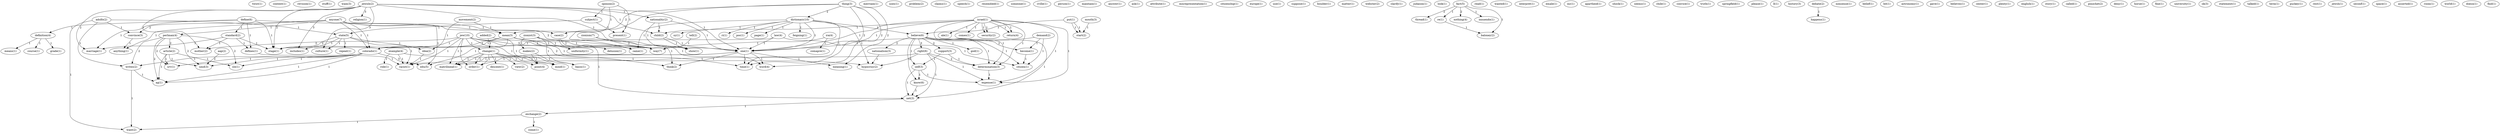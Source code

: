 digraph G {
  twist [ label="twist(1)" ];
  context [ label="context(1)" ];
  revision [ label="revision(1)" ];
  stuff [ label="stuff(1)" ];
  wam [ label="wam(3)" ];
  define [ label="define(6)" ];
  standard [ label="standard(2)" ];
  defines [ label="defines(1)" ];
  definition [ label="definition(4)" ];
  marriage [ label="marriage(1)" ];
  stage [ label="stage(1)" ];
  way [ label="way(7)" ];
  merriam [ label="merriam(1)" ];
  uses [ label="uses(1)" ];
  anyone [ label="anyone(7)" ];
  case [ label="case(2)" ];
  perlman [ label="perlman(4)" ];
  mean [ label="mean(3)" ];
  convince [ label="convince(3)" ];
  colorado [ label="colorado(3)" ];
  edu [ label="edu(5)" ];
  anything [ label="anything(1)" ];
  colorado [ label="colorado(1)" ];
  problem [ label="problem(2)" ];
  opinion [ label="opinion(2)" ];
  subject [ label="subject(1)" ];
  present [ label="present(1)" ];
  change [ label="change(2)" ];
  descent [ label="descent(1)" ];
  view [ label="view(2)" ];
  point [ label="point(4)" ];
  mind [ label="mind(1)" ];
  matrilineal [ label="matrilineal(1)" ];
  order [ label="order(1)" ];
  example [ label="example(4)" ];
  role [ label="role(1)" ];
  hypocrisy [ label="hypocrisy(2)" ];
  racist [ label="racist(1)" ];
  put [ label="put(2)" ];
  believe [ label="believe(6)" ];
  start [ label="start(2)" ];
  mother [ label="mother(2)" ];
  claims [ label="claims(1)" ];
  speech [ label="speech(1)" ];
  resembled [ label="resembled(1)" ];
  someone [ label="someone(1)" ];
  cville [ label="cville(1)" ];
  person [ label="person(1)" ];
  grade [ label="grade(1)" ];
  means [ label="means(1)" ];
  course [ label="course(1)" ];
  maintain [ label="maintain(1)" ];
  zionist [ label="zionist(3)" ];
  uniformity [ label="uniformity(1)" ];
  makes [ label="makes(2)" ];
  basis [ label="basis(1)" ];
  answer [ label="answer(1)" ];
  delusion [ label="delusion(1)" ];
  net [ label="net(3)" ];
  ask [ label="ask(1)" ];
  attribute [ label="attribute(1)" ];
  misrepresentation [ label="misrepresentation(1)" ];
  thing [ label="thing(3)" ];
  dictionary [ label="dictionary(10)" ];
  came [ label="came(1)" ];
  meaning [ label="meaning(1)" ];
  time [ label="time(1)" ];
  word [ label="word(4)" ];
  citizenship [ label="citizenship(1)" ];
  europe [ label="europe(1)" ];
  use [ label="use(1)" ];
  jewish [ label="jewish(2)" ];
  nationality [ label="nationality(2)" ];
  religion [ label="religion(1)" ];
  culture [ label="culture(1)" ];
  child [ label="child(2)" ];
  show [ label="show(1)" ];
  one [ label="one(1)" ];
  includes [ label="includes(1)" ];
  feigning [ label="feigning(1)" ];
  sy [ label="sy(1)" ];
  ri [ label="ri(1)" ];
  poc [ label="poc(1)" ];
  page [ label="page(1)" ];
  suppose [ label="suppose(1)" ];
  adolfo [ label="adolfo(2)" ];
  state [ label="state(5)" ];
  writes [ label="writes(2)" ];
  want [ label="want(2)" ];
  article [ label="article(2)" ];
  slo [ label="slo(1)" ];
  srv [ label="srv(1)" ];
  umd [ label="umd(3)" ];
  ag [ label="ag(1)" ];
  god [ label="god(1)" ];
  support [ label="support(3)" ];
  self [ label="self(3)" ];
  nationalism [ label="nationalism(3)" ];
  become [ label="become(1)" ];
  know [ label="know(6)" ];
  right [ label="right(6)" ];
  citizen [ label="citizen(1)" ];
  determination [ label="determination(3)" ];
  demand [ label="demand(2)" ];
  movement [ label="movement(2)" ];
  idea [ label="idea(2)" ];
  boulder [ label="boulder(1)" ];
  expense [ label="expense(1)" ];
  matter [ label="matter(1)" ];
  added [ label="added(2)" ];
  change [ label="change(1)" ];
  webster [ label="webster(2)" ];
  clarify [ label="clarify(1)" ];
  judaism [ label="judaism(1)" ];
  look [ label="look(1)" ];
  fact [ label="fact(5)" ];
  thread [ label="thread(1)" ];
  re [ label="re(1)" ];
  nothing [ label="nothing(4)" ];
  innuendo [ label="innuendo(1)" ];
  baloney [ label="baloney(2)" ];
  read [ label="read(1)" ];
  wanted [ label="wanted(1)" ];
  law [ label="law(4)" ];
  ira [ label="ira(4)" ];
  comapre [ label="comapre(1)" ];
  interpret [ label="interpret(1)" ];
  emale [ label="emale(1)" ];
  inc [ label="inc(1)" ];
  apartheid [ label="apartheid(1)" ];
  repeat [ label="repeat(1)" ];
  shock [ label="shock(1)" ];
  seems [ label="seems(1)" ];
  chile [ label="chile(1)" ];
  convice [ label="convice(1)" ];
  mouth [ label="mouth(3)" ];
  exchange [ label="exchange(2)" ];
  truth [ label="truth(1)" ];
  springfield [ label="springfield(1)" ];
  jew [ label="jew(10)" ];
  think [ label="think(2)" ];
  please [ label="please(1)" ];
  ll [ label="ll(1)" ];
  history [ label="history(3)" ];
  debate [ label="debate(2)" ];
  happens [ label="happens(1)" ];
  nonsense [ label="nonsense(1)" ];
  belief [ label="belief(1)" ];
  bit [ label="bit(1)" ];
  astronomy [ label="astronomy(1)" ];
  gave [ label="gave(1)" ];
  believes [ label="believes(1)" ];
  put [ label="put(1)" ];
  israel [ label="israel(7)" ];
  ale [ label="ale(1)" ];
  comes [ label="comes(1)" ];
  security [ label="security(2)" ];
  return [ label="return(4)" ];
  center [ label="center(1)" ];
  aap [ label="aap(2)" ];
  plenty [ label="plenty(1)" ];
  english [ label="english(1)" ];
  story [ label="story(1)" ];
  tell [ label="tell(2)" ];
  come [ label="come(1)" ];
  called [ label="called(1)" ];
  pinochet [ label="pinochet(2)" ];
  deny [ label="deny(1)" ];
  horse [ label="horse(1)" ];
  fine [ label="fine(1)" ];
  university [ label="university(1)" ];
  ok [ label="ok(3)" ];
  statement [ label="statement(1)" ];
  talked [ label="talked(1)" ];
  term [ label="term(1)" ];
  puckey [ label="puckey(1)" ];
  rest [ label="rest(1)" ];
  jewsh [ label="jewsh(1)" ];
  seconf [ label="seconf(1)" ];
  israel [ label="israel(1)" ];
  space [ label="space(1)" ];
  asserted [ label="asserted(1)" ];
  room [ label="room(1)" ];
  zionism [ label="zionism(7)" ];
  world [ label="world(1)" ];
  doesn [ label="doesn(1)" ];
  find [ label="find(1)" ];
  define -> standard [ label="1" ];
  define -> defines [ label="1" ];
  define -> definition [ label="1" ];
  define -> marriage [ label="1" ];
  define -> stage [ label="1" ];
  define -> way [ label="2" ];
  anyone -> case [ label="1" ];
  anyone -> perlman [ label="1" ];
  anyone -> mean [ label="1" ];
  anyone -> convince [ label="2" ];
  anyone -> colorado [ label="1" ];
  anyone -> edu [ label="1" ];
  anyone -> anything [ label="1" ];
  anyone -> colorado [ label="1" ];
  opinion -> case [ label="1" ];
  opinion -> subject [ label="1" ];
  opinion -> present [ label="1" ];
  change -> descent [ label="1" ];
  change -> view [ label="1" ];
  change -> point [ label="1" ];
  change -> mind [ label="1" ];
  change -> matrilineal [ label="1" ];
  change -> order [ label="1" ];
  example -> role [ label="1" ];
  example -> hypocrisy [ label="1" ];
  example -> racist [ label="1" ];
  put -> believe [ label="1" ];
  put -> start [ label="1" ];
  standard -> defines [ label="1" ];
  standard -> marriage [ label="1" ];
  standard -> stage [ label="1" ];
  standard -> mother [ label="1" ];
  defines -> racist [ label="1" ];
  definition -> grade [ label="1" ];
  definition -> means [ label="1" ];
  definition -> course [ label="1" ];
  zionist -> uniformity [ label="1" ];
  zionist -> makes [ label="1" ];
  zionist -> basis [ label="1" ];
  zionist -> way [ label="1" ];
  case -> delusion [ label="1" ];
  case -> net [ label="1" ];
  thing -> dictionary [ label="2" ];
  thing -> mean [ label="2" ];
  thing -> came [ label="2" ];
  thing -> meaning [ label="2" ];
  thing -> time [ label="2" ];
  thing -> word [ label="2" ];
  jewish -> marriage [ label="2" ];
  jewish -> nationality [ label="1" ];
  jewish -> religion [ label="3" ];
  jewish -> culture [ label="3" ];
  jewish -> child [ label="1" ];
  jewish -> show [ label="1" ];
  jewish -> stage [ label="2" ];
  jewish -> one [ label="1" ];
  jewish -> includes [ label="3" ];
  jewish -> mother [ label="1" ];
  dictionary -> believe [ label="1" ];
  dictionary -> feigning [ label="1" ];
  dictionary -> sy [ label="1" ];
  dictionary -> ri [ label="1" ];
  dictionary -> came [ label="1" ];
  dictionary -> poc [ label="1" ];
  dictionary -> hypocrisy [ label="1" ];
  dictionary -> page [ label="1" ];
  dictionary -> one [ label="1" ];
  dictionary -> time [ label="1" ];
  adolfo -> convince [ label="1" ];
  adolfo -> state [ label="1" ];
  adolfo -> writes [ label="1" ];
  adolfo -> want [ label="1" ];
  perlman -> article [ label="2" ];
  perlman -> slo [ label="2" ];
  perlman -> srv [ label="2" ];
  perlman -> umd [ label="2" ];
  perlman -> writes [ label="2" ];
  perlman -> ag [ label="2" ];
  believe -> god [ label="1" ];
  believe -> support [ label="2" ];
  believe -> self [ label="1" ];
  believe -> nationalism [ label="2" ];
  believe -> become [ label="2" ];
  believe -> know [ label="1" ];
  believe -> right [ label="3" ];
  believe -> net [ label="1" ];
  believe -> citizen [ label="1" ];
  believe -> determination [ label="1" ];
  demand -> become [ label="1" ];
  demand -> citizen [ label="1" ];
  demand -> one [ label="1" ];
  movement -> mean [ label="1" ];
  movement -> idea [ label="1" ];
  support -> self [ label="1" ];
  support -> determination [ label="1" ];
  self -> know [ label="1" ];
  self -> net [ label="1" ];
  self -> expense [ label="1" ];
  article -> slo [ label="1" ];
  article -> srv [ label="1" ];
  article -> umd [ label="1" ];
  article -> ag [ label="1" ];
  subject -> state [ label="1" ];
  subject -> present [ label="1" ];
  added -> change [ label="1" ];
  added -> mind [ label="1" ];
  nationalism -> hypocrisy [ label="1" ];
  mean -> came [ label="1" ];
  mean -> colorado [ label="1" ];
  mean -> edu [ label="1" ];
  mean -> colorado [ label="1" ];
  mean -> time [ label="1" ];
  mean -> word [ label="1" ];
  become -> citizen [ label="1" ];
  fact -> thread [ label="2" ];
  fact -> re [ label="1" ];
  fact -> nothing [ label="2" ];
  fact -> innuendo [ label="1" ];
  fact -> baloney [ label="1" ];
  nationality -> child [ label="1" ];
  nationality -> show [ label="1" ];
  nationality -> one [ label="1" ];
  know -> net [ label="1" ];
  right -> net [ label="1" ];
  right -> hypocrisy [ label="2" ];
  right -> racist [ label="1" ];
  right -> determination [ label="2" ];
  right -> expense [ label="1" ];
  law -> citizen [ label="1" ];
  law -> stage [ label="1" ];
  law -> one [ label="1" ];
  ira -> comapre [ label="1" ];
  ira -> way [ label="1" ];
  convince -> anything [ label="1" ];
  state -> idea [ label="1" ];
  state -> culture [ label="1" ];
  state -> repeat [ label="1" ];
  state -> racist [ label="1" ];
  state -> stage [ label="2" ];
  state -> includes [ label="1" ];
  makes -> basis [ label="1" ];
  makes -> point [ label="1" ];
  idea -> racist [ label="1" ];
  mouth -> start [ label="1" ];
  net -> exchange [ label="1" ];
  colorado -> edu [ label="3" ];
  colorado -> slo [ label="1" ];
  colorado -> srv [ label="1" ];
  colorado -> umd [ label="1" ];
  colorado -> writes [ label="1" ];
  colorado -> ag [ label="1" ];
  jew -> point [ label="1" ];
  jew -> racist [ label="1" ];
  jew -> change [ label="1" ];
  jew -> stage [ label="1" ];
  jew -> one [ label="1" ];
  jew -> way [ label="3" ];
  jew -> matrilineal [ label="1" ];
  jew -> order [ label="1" ];
  jew -> think [ label="2" ];
  jew -> mother [ label="2" ];
  debate -> happens [ label="1" ];
  put -> start [ label="1" ];
  israel -> ale [ label="1" ];
  israel -> comes [ label="1" ];
  israel -> child [ label="1" ];
  israel -> security [ label="1" ];
  israel -> determination [ label="1" ];
  israel -> expense [ label="1" ];
  israel -> one [ label="1" ];
  israel -> return [ label="1" ];
  aap -> umd [ label="2" ];
  change -> mind [ label="1" ];
  change -> matrilineal [ label="1" ];
  change -> order [ label="1" ];
  child -> show [ label="1" ];
  child -> one [ label="1" ];
  tell -> way [ label="1" ];
  exchange -> come [ label="1" ];
  exchange -> want [ label="1" ];
  re -> baloney [ label="1" ];
  israel -> security [ label="1" ];
  israel -> determination [ label="1" ];
  israel -> expense [ label="1" ];
  israel -> one [ label="1" ];
  israel -> return [ label="1" ];
  determination -> expense [ label="1" ];
  one -> meaning [ label="1" ];
  one -> matrilineal [ label="1" ];
  one -> order [ label="1" ];
  one -> time [ label="1" ];
  one -> think [ label="1" ];
  one -> word [ label="1" ];
  zionism -> way [ label="2" ];
  zionism -> think [ label="1" ];
  writes -> want [ label="1" ];
  writes -> ag [ label="1" ];
  colorado -> ag [ label="1" ];
}
